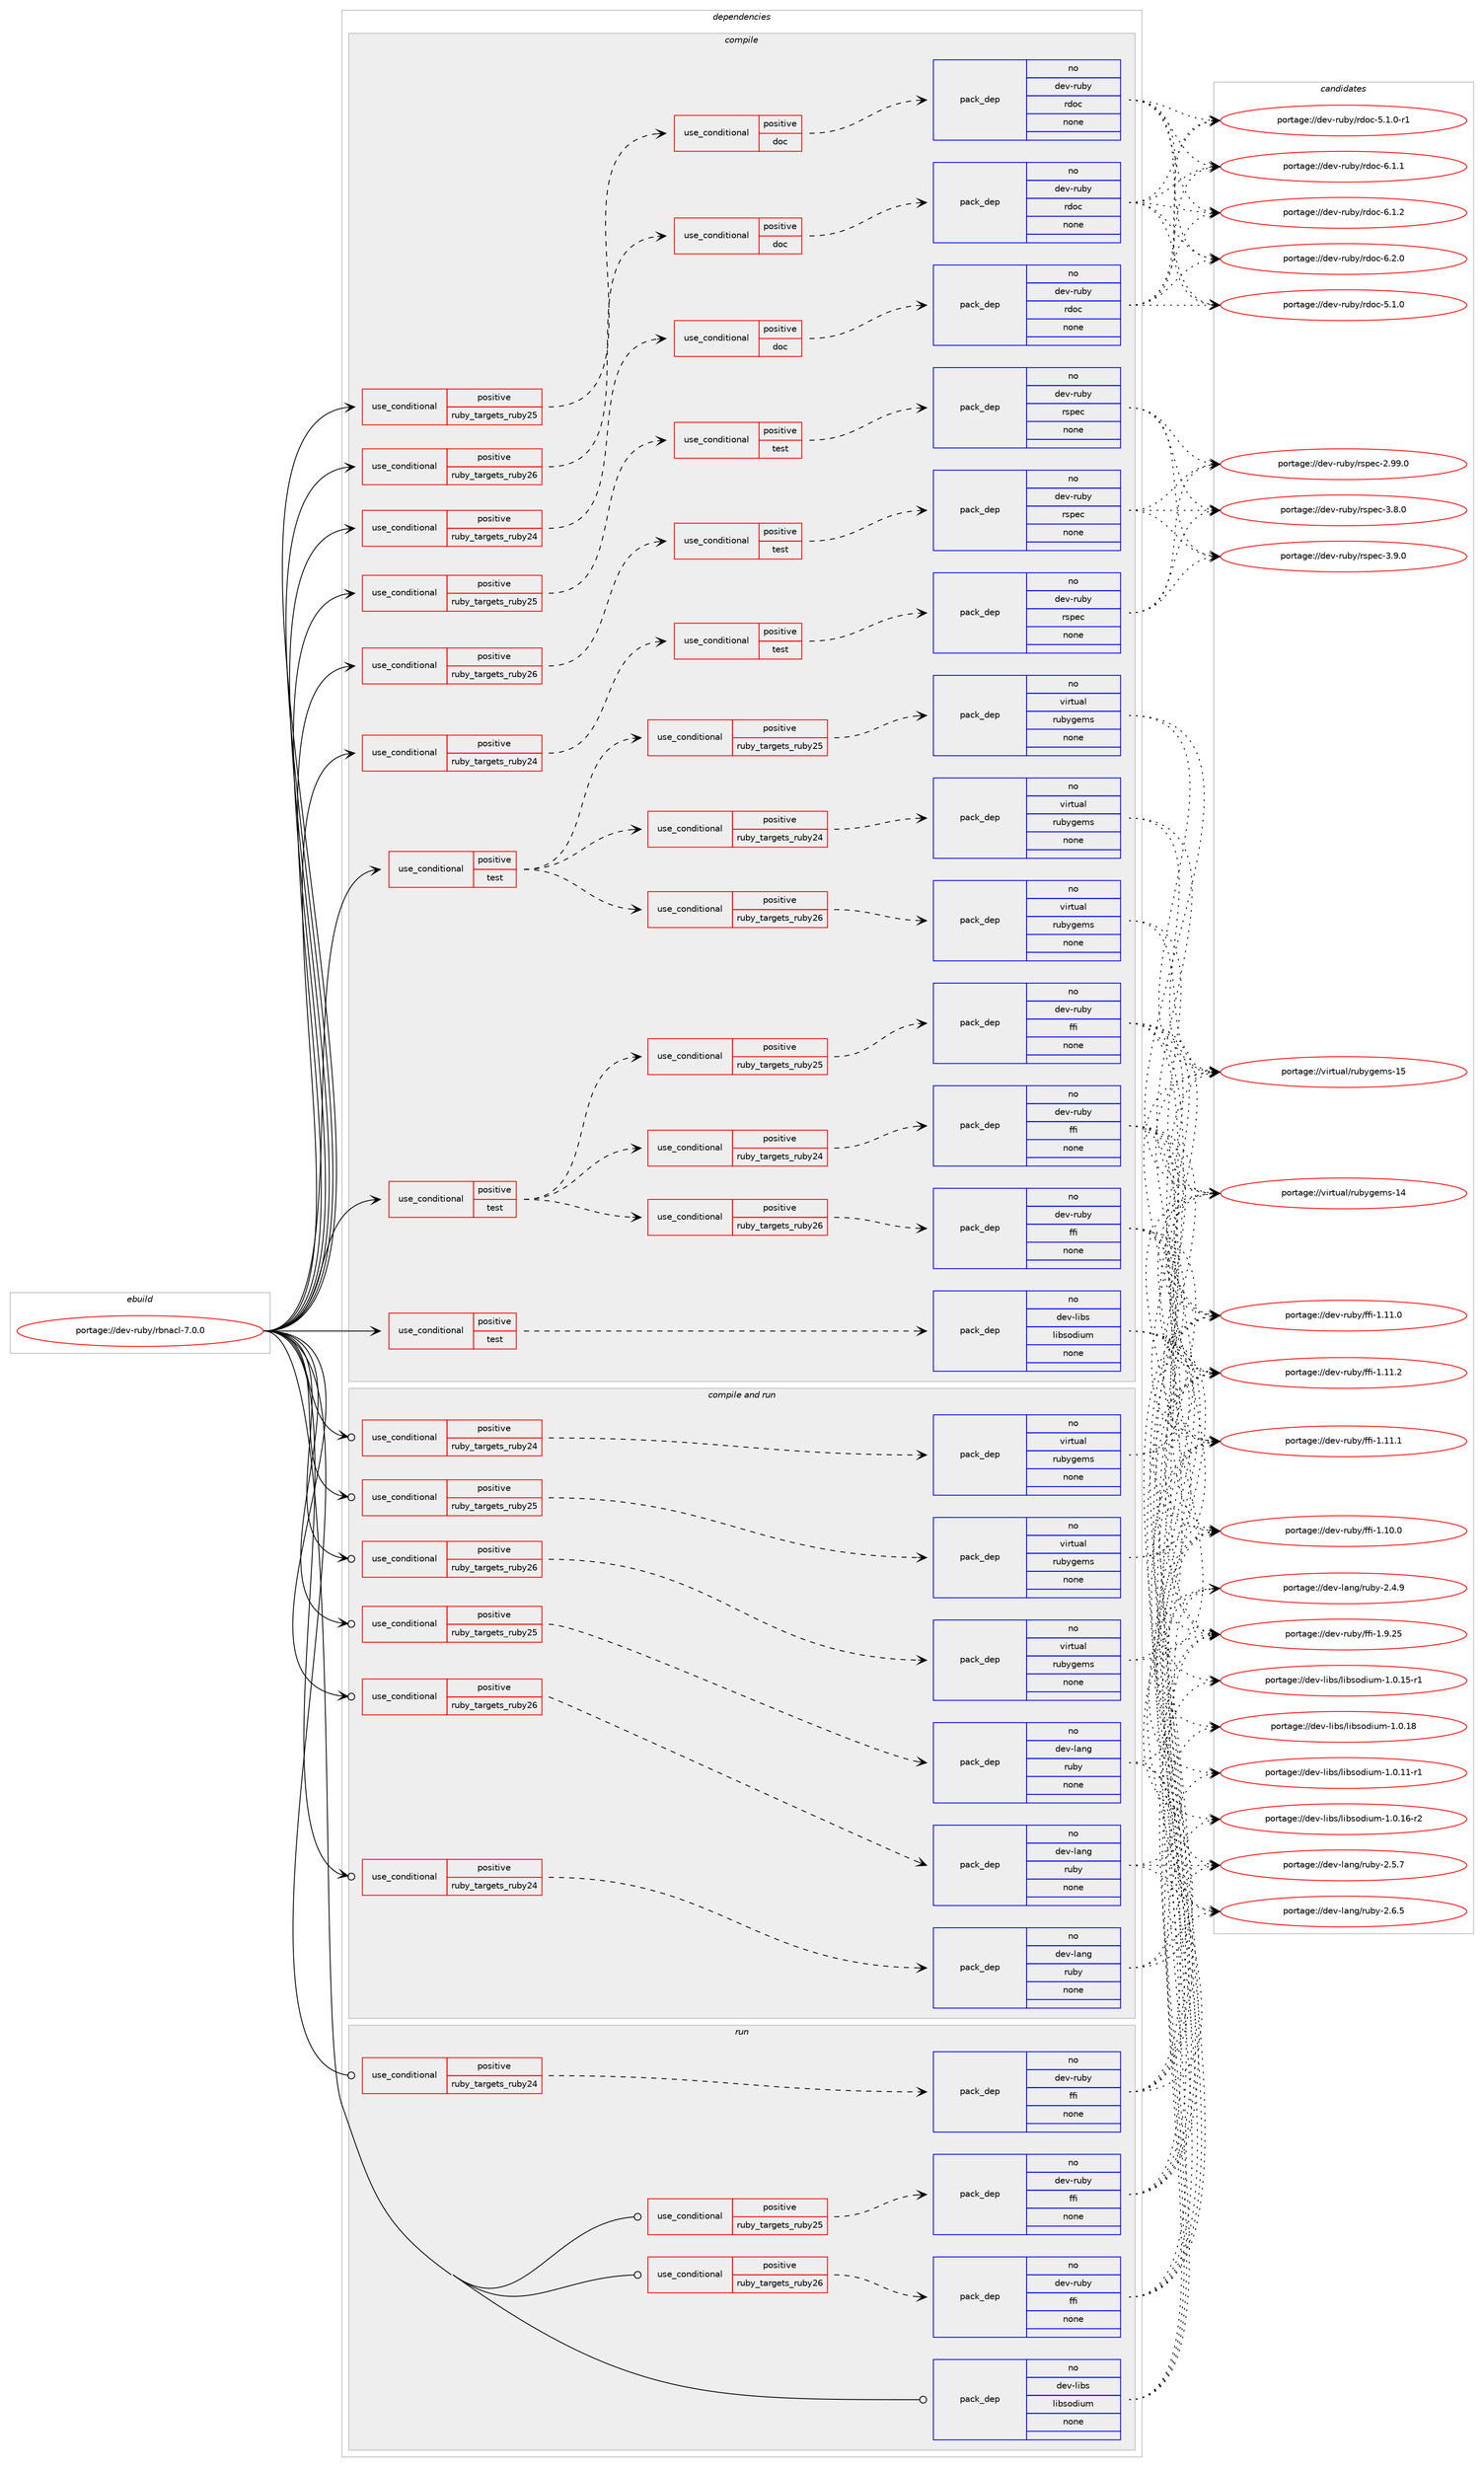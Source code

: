 digraph prolog {

# *************
# Graph options
# *************

newrank=true;
concentrate=true;
compound=true;
graph [rankdir=LR,fontname=Helvetica,fontsize=10,ranksep=1.5];#, ranksep=2.5, nodesep=0.2];
edge  [arrowhead=vee];
node  [fontname=Helvetica,fontsize=10];

# **********
# The ebuild
# **********

subgraph cluster_leftcol {
color=gray;
rank=same;
label=<<i>ebuild</i>>;
id [label="portage://dev-ruby/rbnacl-7.0.0", color=red, width=4, href="../dev-ruby/rbnacl-7.0.0.svg"];
}

# ****************
# The dependencies
# ****************

subgraph cluster_midcol {
color=gray;
label=<<i>dependencies</i>>;
subgraph cluster_compile {
fillcolor="#eeeeee";
style=filled;
label=<<i>compile</i>>;
subgraph cond60704 {
dependency237581 [label=<<TABLE BORDER="0" CELLBORDER="1" CELLSPACING="0" CELLPADDING="4"><TR><TD ROWSPAN="3" CELLPADDING="10">use_conditional</TD></TR><TR><TD>positive</TD></TR><TR><TD>ruby_targets_ruby24</TD></TR></TABLE>>, shape=none, color=red];
subgraph cond60705 {
dependency237582 [label=<<TABLE BORDER="0" CELLBORDER="1" CELLSPACING="0" CELLPADDING="4"><TR><TD ROWSPAN="3" CELLPADDING="10">use_conditional</TD></TR><TR><TD>positive</TD></TR><TR><TD>doc</TD></TR></TABLE>>, shape=none, color=red];
subgraph pack173332 {
dependency237583 [label=<<TABLE BORDER="0" CELLBORDER="1" CELLSPACING="0" CELLPADDING="4" WIDTH="220"><TR><TD ROWSPAN="6" CELLPADDING="30">pack_dep</TD></TR><TR><TD WIDTH="110">no</TD></TR><TR><TD>dev-ruby</TD></TR><TR><TD>rdoc</TD></TR><TR><TD>none</TD></TR><TR><TD></TD></TR></TABLE>>, shape=none, color=blue];
}
dependency237582:e -> dependency237583:w [weight=20,style="dashed",arrowhead="vee"];
}
dependency237581:e -> dependency237582:w [weight=20,style="dashed",arrowhead="vee"];
}
id:e -> dependency237581:w [weight=20,style="solid",arrowhead="vee"];
subgraph cond60706 {
dependency237584 [label=<<TABLE BORDER="0" CELLBORDER="1" CELLSPACING="0" CELLPADDING="4"><TR><TD ROWSPAN="3" CELLPADDING="10">use_conditional</TD></TR><TR><TD>positive</TD></TR><TR><TD>ruby_targets_ruby24</TD></TR></TABLE>>, shape=none, color=red];
subgraph cond60707 {
dependency237585 [label=<<TABLE BORDER="0" CELLBORDER="1" CELLSPACING="0" CELLPADDING="4"><TR><TD ROWSPAN="3" CELLPADDING="10">use_conditional</TD></TR><TR><TD>positive</TD></TR><TR><TD>test</TD></TR></TABLE>>, shape=none, color=red];
subgraph pack173333 {
dependency237586 [label=<<TABLE BORDER="0" CELLBORDER="1" CELLSPACING="0" CELLPADDING="4" WIDTH="220"><TR><TD ROWSPAN="6" CELLPADDING="30">pack_dep</TD></TR><TR><TD WIDTH="110">no</TD></TR><TR><TD>dev-ruby</TD></TR><TR><TD>rspec</TD></TR><TR><TD>none</TD></TR><TR><TD></TD></TR></TABLE>>, shape=none, color=blue];
}
dependency237585:e -> dependency237586:w [weight=20,style="dashed",arrowhead="vee"];
}
dependency237584:e -> dependency237585:w [weight=20,style="dashed",arrowhead="vee"];
}
id:e -> dependency237584:w [weight=20,style="solid",arrowhead="vee"];
subgraph cond60708 {
dependency237587 [label=<<TABLE BORDER="0" CELLBORDER="1" CELLSPACING="0" CELLPADDING="4"><TR><TD ROWSPAN="3" CELLPADDING="10">use_conditional</TD></TR><TR><TD>positive</TD></TR><TR><TD>ruby_targets_ruby25</TD></TR></TABLE>>, shape=none, color=red];
subgraph cond60709 {
dependency237588 [label=<<TABLE BORDER="0" CELLBORDER="1" CELLSPACING="0" CELLPADDING="4"><TR><TD ROWSPAN="3" CELLPADDING="10">use_conditional</TD></TR><TR><TD>positive</TD></TR><TR><TD>doc</TD></TR></TABLE>>, shape=none, color=red];
subgraph pack173334 {
dependency237589 [label=<<TABLE BORDER="0" CELLBORDER="1" CELLSPACING="0" CELLPADDING="4" WIDTH="220"><TR><TD ROWSPAN="6" CELLPADDING="30">pack_dep</TD></TR><TR><TD WIDTH="110">no</TD></TR><TR><TD>dev-ruby</TD></TR><TR><TD>rdoc</TD></TR><TR><TD>none</TD></TR><TR><TD></TD></TR></TABLE>>, shape=none, color=blue];
}
dependency237588:e -> dependency237589:w [weight=20,style="dashed",arrowhead="vee"];
}
dependency237587:e -> dependency237588:w [weight=20,style="dashed",arrowhead="vee"];
}
id:e -> dependency237587:w [weight=20,style="solid",arrowhead="vee"];
subgraph cond60710 {
dependency237590 [label=<<TABLE BORDER="0" CELLBORDER="1" CELLSPACING="0" CELLPADDING="4"><TR><TD ROWSPAN="3" CELLPADDING="10">use_conditional</TD></TR><TR><TD>positive</TD></TR><TR><TD>ruby_targets_ruby25</TD></TR></TABLE>>, shape=none, color=red];
subgraph cond60711 {
dependency237591 [label=<<TABLE BORDER="0" CELLBORDER="1" CELLSPACING="0" CELLPADDING="4"><TR><TD ROWSPAN="3" CELLPADDING="10">use_conditional</TD></TR><TR><TD>positive</TD></TR><TR><TD>test</TD></TR></TABLE>>, shape=none, color=red];
subgraph pack173335 {
dependency237592 [label=<<TABLE BORDER="0" CELLBORDER="1" CELLSPACING="0" CELLPADDING="4" WIDTH="220"><TR><TD ROWSPAN="6" CELLPADDING="30">pack_dep</TD></TR><TR><TD WIDTH="110">no</TD></TR><TR><TD>dev-ruby</TD></TR><TR><TD>rspec</TD></TR><TR><TD>none</TD></TR><TR><TD></TD></TR></TABLE>>, shape=none, color=blue];
}
dependency237591:e -> dependency237592:w [weight=20,style="dashed",arrowhead="vee"];
}
dependency237590:e -> dependency237591:w [weight=20,style="dashed",arrowhead="vee"];
}
id:e -> dependency237590:w [weight=20,style="solid",arrowhead="vee"];
subgraph cond60712 {
dependency237593 [label=<<TABLE BORDER="0" CELLBORDER="1" CELLSPACING="0" CELLPADDING="4"><TR><TD ROWSPAN="3" CELLPADDING="10">use_conditional</TD></TR><TR><TD>positive</TD></TR><TR><TD>ruby_targets_ruby26</TD></TR></TABLE>>, shape=none, color=red];
subgraph cond60713 {
dependency237594 [label=<<TABLE BORDER="0" CELLBORDER="1" CELLSPACING="0" CELLPADDING="4"><TR><TD ROWSPAN="3" CELLPADDING="10">use_conditional</TD></TR><TR><TD>positive</TD></TR><TR><TD>doc</TD></TR></TABLE>>, shape=none, color=red];
subgraph pack173336 {
dependency237595 [label=<<TABLE BORDER="0" CELLBORDER="1" CELLSPACING="0" CELLPADDING="4" WIDTH="220"><TR><TD ROWSPAN="6" CELLPADDING="30">pack_dep</TD></TR><TR><TD WIDTH="110">no</TD></TR><TR><TD>dev-ruby</TD></TR><TR><TD>rdoc</TD></TR><TR><TD>none</TD></TR><TR><TD></TD></TR></TABLE>>, shape=none, color=blue];
}
dependency237594:e -> dependency237595:w [weight=20,style="dashed",arrowhead="vee"];
}
dependency237593:e -> dependency237594:w [weight=20,style="dashed",arrowhead="vee"];
}
id:e -> dependency237593:w [weight=20,style="solid",arrowhead="vee"];
subgraph cond60714 {
dependency237596 [label=<<TABLE BORDER="0" CELLBORDER="1" CELLSPACING="0" CELLPADDING="4"><TR><TD ROWSPAN="3" CELLPADDING="10">use_conditional</TD></TR><TR><TD>positive</TD></TR><TR><TD>ruby_targets_ruby26</TD></TR></TABLE>>, shape=none, color=red];
subgraph cond60715 {
dependency237597 [label=<<TABLE BORDER="0" CELLBORDER="1" CELLSPACING="0" CELLPADDING="4"><TR><TD ROWSPAN="3" CELLPADDING="10">use_conditional</TD></TR><TR><TD>positive</TD></TR><TR><TD>test</TD></TR></TABLE>>, shape=none, color=red];
subgraph pack173337 {
dependency237598 [label=<<TABLE BORDER="0" CELLBORDER="1" CELLSPACING="0" CELLPADDING="4" WIDTH="220"><TR><TD ROWSPAN="6" CELLPADDING="30">pack_dep</TD></TR><TR><TD WIDTH="110">no</TD></TR><TR><TD>dev-ruby</TD></TR><TR><TD>rspec</TD></TR><TR><TD>none</TD></TR><TR><TD></TD></TR></TABLE>>, shape=none, color=blue];
}
dependency237597:e -> dependency237598:w [weight=20,style="dashed",arrowhead="vee"];
}
dependency237596:e -> dependency237597:w [weight=20,style="dashed",arrowhead="vee"];
}
id:e -> dependency237596:w [weight=20,style="solid",arrowhead="vee"];
subgraph cond60716 {
dependency237599 [label=<<TABLE BORDER="0" CELLBORDER="1" CELLSPACING="0" CELLPADDING="4"><TR><TD ROWSPAN="3" CELLPADDING="10">use_conditional</TD></TR><TR><TD>positive</TD></TR><TR><TD>test</TD></TR></TABLE>>, shape=none, color=red];
subgraph cond60717 {
dependency237600 [label=<<TABLE BORDER="0" CELLBORDER="1" CELLSPACING="0" CELLPADDING="4"><TR><TD ROWSPAN="3" CELLPADDING="10">use_conditional</TD></TR><TR><TD>positive</TD></TR><TR><TD>ruby_targets_ruby24</TD></TR></TABLE>>, shape=none, color=red];
subgraph pack173338 {
dependency237601 [label=<<TABLE BORDER="0" CELLBORDER="1" CELLSPACING="0" CELLPADDING="4" WIDTH="220"><TR><TD ROWSPAN="6" CELLPADDING="30">pack_dep</TD></TR><TR><TD WIDTH="110">no</TD></TR><TR><TD>dev-ruby</TD></TR><TR><TD>ffi</TD></TR><TR><TD>none</TD></TR><TR><TD></TD></TR></TABLE>>, shape=none, color=blue];
}
dependency237600:e -> dependency237601:w [weight=20,style="dashed",arrowhead="vee"];
}
dependency237599:e -> dependency237600:w [weight=20,style="dashed",arrowhead="vee"];
subgraph cond60718 {
dependency237602 [label=<<TABLE BORDER="0" CELLBORDER="1" CELLSPACING="0" CELLPADDING="4"><TR><TD ROWSPAN="3" CELLPADDING="10">use_conditional</TD></TR><TR><TD>positive</TD></TR><TR><TD>ruby_targets_ruby25</TD></TR></TABLE>>, shape=none, color=red];
subgraph pack173339 {
dependency237603 [label=<<TABLE BORDER="0" CELLBORDER="1" CELLSPACING="0" CELLPADDING="4" WIDTH="220"><TR><TD ROWSPAN="6" CELLPADDING="30">pack_dep</TD></TR><TR><TD WIDTH="110">no</TD></TR><TR><TD>dev-ruby</TD></TR><TR><TD>ffi</TD></TR><TR><TD>none</TD></TR><TR><TD></TD></TR></TABLE>>, shape=none, color=blue];
}
dependency237602:e -> dependency237603:w [weight=20,style="dashed",arrowhead="vee"];
}
dependency237599:e -> dependency237602:w [weight=20,style="dashed",arrowhead="vee"];
subgraph cond60719 {
dependency237604 [label=<<TABLE BORDER="0" CELLBORDER="1" CELLSPACING="0" CELLPADDING="4"><TR><TD ROWSPAN="3" CELLPADDING="10">use_conditional</TD></TR><TR><TD>positive</TD></TR><TR><TD>ruby_targets_ruby26</TD></TR></TABLE>>, shape=none, color=red];
subgraph pack173340 {
dependency237605 [label=<<TABLE BORDER="0" CELLBORDER="1" CELLSPACING="0" CELLPADDING="4" WIDTH="220"><TR><TD ROWSPAN="6" CELLPADDING="30">pack_dep</TD></TR><TR><TD WIDTH="110">no</TD></TR><TR><TD>dev-ruby</TD></TR><TR><TD>ffi</TD></TR><TR><TD>none</TD></TR><TR><TD></TD></TR></TABLE>>, shape=none, color=blue];
}
dependency237604:e -> dependency237605:w [weight=20,style="dashed",arrowhead="vee"];
}
dependency237599:e -> dependency237604:w [weight=20,style="dashed",arrowhead="vee"];
}
id:e -> dependency237599:w [weight=20,style="solid",arrowhead="vee"];
subgraph cond60720 {
dependency237606 [label=<<TABLE BORDER="0" CELLBORDER="1" CELLSPACING="0" CELLPADDING="4"><TR><TD ROWSPAN="3" CELLPADDING="10">use_conditional</TD></TR><TR><TD>positive</TD></TR><TR><TD>test</TD></TR></TABLE>>, shape=none, color=red];
subgraph cond60721 {
dependency237607 [label=<<TABLE BORDER="0" CELLBORDER="1" CELLSPACING="0" CELLPADDING="4"><TR><TD ROWSPAN="3" CELLPADDING="10">use_conditional</TD></TR><TR><TD>positive</TD></TR><TR><TD>ruby_targets_ruby24</TD></TR></TABLE>>, shape=none, color=red];
subgraph pack173341 {
dependency237608 [label=<<TABLE BORDER="0" CELLBORDER="1" CELLSPACING="0" CELLPADDING="4" WIDTH="220"><TR><TD ROWSPAN="6" CELLPADDING="30">pack_dep</TD></TR><TR><TD WIDTH="110">no</TD></TR><TR><TD>virtual</TD></TR><TR><TD>rubygems</TD></TR><TR><TD>none</TD></TR><TR><TD></TD></TR></TABLE>>, shape=none, color=blue];
}
dependency237607:e -> dependency237608:w [weight=20,style="dashed",arrowhead="vee"];
}
dependency237606:e -> dependency237607:w [weight=20,style="dashed",arrowhead="vee"];
subgraph cond60722 {
dependency237609 [label=<<TABLE BORDER="0" CELLBORDER="1" CELLSPACING="0" CELLPADDING="4"><TR><TD ROWSPAN="3" CELLPADDING="10">use_conditional</TD></TR><TR><TD>positive</TD></TR><TR><TD>ruby_targets_ruby25</TD></TR></TABLE>>, shape=none, color=red];
subgraph pack173342 {
dependency237610 [label=<<TABLE BORDER="0" CELLBORDER="1" CELLSPACING="0" CELLPADDING="4" WIDTH="220"><TR><TD ROWSPAN="6" CELLPADDING="30">pack_dep</TD></TR><TR><TD WIDTH="110">no</TD></TR><TR><TD>virtual</TD></TR><TR><TD>rubygems</TD></TR><TR><TD>none</TD></TR><TR><TD></TD></TR></TABLE>>, shape=none, color=blue];
}
dependency237609:e -> dependency237610:w [weight=20,style="dashed",arrowhead="vee"];
}
dependency237606:e -> dependency237609:w [weight=20,style="dashed",arrowhead="vee"];
subgraph cond60723 {
dependency237611 [label=<<TABLE BORDER="0" CELLBORDER="1" CELLSPACING="0" CELLPADDING="4"><TR><TD ROWSPAN="3" CELLPADDING="10">use_conditional</TD></TR><TR><TD>positive</TD></TR><TR><TD>ruby_targets_ruby26</TD></TR></TABLE>>, shape=none, color=red];
subgraph pack173343 {
dependency237612 [label=<<TABLE BORDER="0" CELLBORDER="1" CELLSPACING="0" CELLPADDING="4" WIDTH="220"><TR><TD ROWSPAN="6" CELLPADDING="30">pack_dep</TD></TR><TR><TD WIDTH="110">no</TD></TR><TR><TD>virtual</TD></TR><TR><TD>rubygems</TD></TR><TR><TD>none</TD></TR><TR><TD></TD></TR></TABLE>>, shape=none, color=blue];
}
dependency237611:e -> dependency237612:w [weight=20,style="dashed",arrowhead="vee"];
}
dependency237606:e -> dependency237611:w [weight=20,style="dashed",arrowhead="vee"];
}
id:e -> dependency237606:w [weight=20,style="solid",arrowhead="vee"];
subgraph cond60724 {
dependency237613 [label=<<TABLE BORDER="0" CELLBORDER="1" CELLSPACING="0" CELLPADDING="4"><TR><TD ROWSPAN="3" CELLPADDING="10">use_conditional</TD></TR><TR><TD>positive</TD></TR><TR><TD>test</TD></TR></TABLE>>, shape=none, color=red];
subgraph pack173344 {
dependency237614 [label=<<TABLE BORDER="0" CELLBORDER="1" CELLSPACING="0" CELLPADDING="4" WIDTH="220"><TR><TD ROWSPAN="6" CELLPADDING="30">pack_dep</TD></TR><TR><TD WIDTH="110">no</TD></TR><TR><TD>dev-libs</TD></TR><TR><TD>libsodium</TD></TR><TR><TD>none</TD></TR><TR><TD></TD></TR></TABLE>>, shape=none, color=blue];
}
dependency237613:e -> dependency237614:w [weight=20,style="dashed",arrowhead="vee"];
}
id:e -> dependency237613:w [weight=20,style="solid",arrowhead="vee"];
}
subgraph cluster_compileandrun {
fillcolor="#eeeeee";
style=filled;
label=<<i>compile and run</i>>;
subgraph cond60725 {
dependency237615 [label=<<TABLE BORDER="0" CELLBORDER="1" CELLSPACING="0" CELLPADDING="4"><TR><TD ROWSPAN="3" CELLPADDING="10">use_conditional</TD></TR><TR><TD>positive</TD></TR><TR><TD>ruby_targets_ruby24</TD></TR></TABLE>>, shape=none, color=red];
subgraph pack173345 {
dependency237616 [label=<<TABLE BORDER="0" CELLBORDER="1" CELLSPACING="0" CELLPADDING="4" WIDTH="220"><TR><TD ROWSPAN="6" CELLPADDING="30">pack_dep</TD></TR><TR><TD WIDTH="110">no</TD></TR><TR><TD>dev-lang</TD></TR><TR><TD>ruby</TD></TR><TR><TD>none</TD></TR><TR><TD></TD></TR></TABLE>>, shape=none, color=blue];
}
dependency237615:e -> dependency237616:w [weight=20,style="dashed",arrowhead="vee"];
}
id:e -> dependency237615:w [weight=20,style="solid",arrowhead="odotvee"];
subgraph cond60726 {
dependency237617 [label=<<TABLE BORDER="0" CELLBORDER="1" CELLSPACING="0" CELLPADDING="4"><TR><TD ROWSPAN="3" CELLPADDING="10">use_conditional</TD></TR><TR><TD>positive</TD></TR><TR><TD>ruby_targets_ruby24</TD></TR></TABLE>>, shape=none, color=red];
subgraph pack173346 {
dependency237618 [label=<<TABLE BORDER="0" CELLBORDER="1" CELLSPACING="0" CELLPADDING="4" WIDTH="220"><TR><TD ROWSPAN="6" CELLPADDING="30">pack_dep</TD></TR><TR><TD WIDTH="110">no</TD></TR><TR><TD>virtual</TD></TR><TR><TD>rubygems</TD></TR><TR><TD>none</TD></TR><TR><TD></TD></TR></TABLE>>, shape=none, color=blue];
}
dependency237617:e -> dependency237618:w [weight=20,style="dashed",arrowhead="vee"];
}
id:e -> dependency237617:w [weight=20,style="solid",arrowhead="odotvee"];
subgraph cond60727 {
dependency237619 [label=<<TABLE BORDER="0" CELLBORDER="1" CELLSPACING="0" CELLPADDING="4"><TR><TD ROWSPAN="3" CELLPADDING="10">use_conditional</TD></TR><TR><TD>positive</TD></TR><TR><TD>ruby_targets_ruby25</TD></TR></TABLE>>, shape=none, color=red];
subgraph pack173347 {
dependency237620 [label=<<TABLE BORDER="0" CELLBORDER="1" CELLSPACING="0" CELLPADDING="4" WIDTH="220"><TR><TD ROWSPAN="6" CELLPADDING="30">pack_dep</TD></TR><TR><TD WIDTH="110">no</TD></TR><TR><TD>dev-lang</TD></TR><TR><TD>ruby</TD></TR><TR><TD>none</TD></TR><TR><TD></TD></TR></TABLE>>, shape=none, color=blue];
}
dependency237619:e -> dependency237620:w [weight=20,style="dashed",arrowhead="vee"];
}
id:e -> dependency237619:w [weight=20,style="solid",arrowhead="odotvee"];
subgraph cond60728 {
dependency237621 [label=<<TABLE BORDER="0" CELLBORDER="1" CELLSPACING="0" CELLPADDING="4"><TR><TD ROWSPAN="3" CELLPADDING="10">use_conditional</TD></TR><TR><TD>positive</TD></TR><TR><TD>ruby_targets_ruby25</TD></TR></TABLE>>, shape=none, color=red];
subgraph pack173348 {
dependency237622 [label=<<TABLE BORDER="0" CELLBORDER="1" CELLSPACING="0" CELLPADDING="4" WIDTH="220"><TR><TD ROWSPAN="6" CELLPADDING="30">pack_dep</TD></TR><TR><TD WIDTH="110">no</TD></TR><TR><TD>virtual</TD></TR><TR><TD>rubygems</TD></TR><TR><TD>none</TD></TR><TR><TD></TD></TR></TABLE>>, shape=none, color=blue];
}
dependency237621:e -> dependency237622:w [weight=20,style="dashed",arrowhead="vee"];
}
id:e -> dependency237621:w [weight=20,style="solid",arrowhead="odotvee"];
subgraph cond60729 {
dependency237623 [label=<<TABLE BORDER="0" CELLBORDER="1" CELLSPACING="0" CELLPADDING="4"><TR><TD ROWSPAN="3" CELLPADDING="10">use_conditional</TD></TR><TR><TD>positive</TD></TR><TR><TD>ruby_targets_ruby26</TD></TR></TABLE>>, shape=none, color=red];
subgraph pack173349 {
dependency237624 [label=<<TABLE BORDER="0" CELLBORDER="1" CELLSPACING="0" CELLPADDING="4" WIDTH="220"><TR><TD ROWSPAN="6" CELLPADDING="30">pack_dep</TD></TR><TR><TD WIDTH="110">no</TD></TR><TR><TD>dev-lang</TD></TR><TR><TD>ruby</TD></TR><TR><TD>none</TD></TR><TR><TD></TD></TR></TABLE>>, shape=none, color=blue];
}
dependency237623:e -> dependency237624:w [weight=20,style="dashed",arrowhead="vee"];
}
id:e -> dependency237623:w [weight=20,style="solid",arrowhead="odotvee"];
subgraph cond60730 {
dependency237625 [label=<<TABLE BORDER="0" CELLBORDER="1" CELLSPACING="0" CELLPADDING="4"><TR><TD ROWSPAN="3" CELLPADDING="10">use_conditional</TD></TR><TR><TD>positive</TD></TR><TR><TD>ruby_targets_ruby26</TD></TR></TABLE>>, shape=none, color=red];
subgraph pack173350 {
dependency237626 [label=<<TABLE BORDER="0" CELLBORDER="1" CELLSPACING="0" CELLPADDING="4" WIDTH="220"><TR><TD ROWSPAN="6" CELLPADDING="30">pack_dep</TD></TR><TR><TD WIDTH="110">no</TD></TR><TR><TD>virtual</TD></TR><TR><TD>rubygems</TD></TR><TR><TD>none</TD></TR><TR><TD></TD></TR></TABLE>>, shape=none, color=blue];
}
dependency237625:e -> dependency237626:w [weight=20,style="dashed",arrowhead="vee"];
}
id:e -> dependency237625:w [weight=20,style="solid",arrowhead="odotvee"];
}
subgraph cluster_run {
fillcolor="#eeeeee";
style=filled;
label=<<i>run</i>>;
subgraph cond60731 {
dependency237627 [label=<<TABLE BORDER="0" CELLBORDER="1" CELLSPACING="0" CELLPADDING="4"><TR><TD ROWSPAN="3" CELLPADDING="10">use_conditional</TD></TR><TR><TD>positive</TD></TR><TR><TD>ruby_targets_ruby24</TD></TR></TABLE>>, shape=none, color=red];
subgraph pack173351 {
dependency237628 [label=<<TABLE BORDER="0" CELLBORDER="1" CELLSPACING="0" CELLPADDING="4" WIDTH="220"><TR><TD ROWSPAN="6" CELLPADDING="30">pack_dep</TD></TR><TR><TD WIDTH="110">no</TD></TR><TR><TD>dev-ruby</TD></TR><TR><TD>ffi</TD></TR><TR><TD>none</TD></TR><TR><TD></TD></TR></TABLE>>, shape=none, color=blue];
}
dependency237627:e -> dependency237628:w [weight=20,style="dashed",arrowhead="vee"];
}
id:e -> dependency237627:w [weight=20,style="solid",arrowhead="odot"];
subgraph cond60732 {
dependency237629 [label=<<TABLE BORDER="0" CELLBORDER="1" CELLSPACING="0" CELLPADDING="4"><TR><TD ROWSPAN="3" CELLPADDING="10">use_conditional</TD></TR><TR><TD>positive</TD></TR><TR><TD>ruby_targets_ruby25</TD></TR></TABLE>>, shape=none, color=red];
subgraph pack173352 {
dependency237630 [label=<<TABLE BORDER="0" CELLBORDER="1" CELLSPACING="0" CELLPADDING="4" WIDTH="220"><TR><TD ROWSPAN="6" CELLPADDING="30">pack_dep</TD></TR><TR><TD WIDTH="110">no</TD></TR><TR><TD>dev-ruby</TD></TR><TR><TD>ffi</TD></TR><TR><TD>none</TD></TR><TR><TD></TD></TR></TABLE>>, shape=none, color=blue];
}
dependency237629:e -> dependency237630:w [weight=20,style="dashed",arrowhead="vee"];
}
id:e -> dependency237629:w [weight=20,style="solid",arrowhead="odot"];
subgraph cond60733 {
dependency237631 [label=<<TABLE BORDER="0" CELLBORDER="1" CELLSPACING="0" CELLPADDING="4"><TR><TD ROWSPAN="3" CELLPADDING="10">use_conditional</TD></TR><TR><TD>positive</TD></TR><TR><TD>ruby_targets_ruby26</TD></TR></TABLE>>, shape=none, color=red];
subgraph pack173353 {
dependency237632 [label=<<TABLE BORDER="0" CELLBORDER="1" CELLSPACING="0" CELLPADDING="4" WIDTH="220"><TR><TD ROWSPAN="6" CELLPADDING="30">pack_dep</TD></TR><TR><TD WIDTH="110">no</TD></TR><TR><TD>dev-ruby</TD></TR><TR><TD>ffi</TD></TR><TR><TD>none</TD></TR><TR><TD></TD></TR></TABLE>>, shape=none, color=blue];
}
dependency237631:e -> dependency237632:w [weight=20,style="dashed",arrowhead="vee"];
}
id:e -> dependency237631:w [weight=20,style="solid",arrowhead="odot"];
subgraph pack173354 {
dependency237633 [label=<<TABLE BORDER="0" CELLBORDER="1" CELLSPACING="0" CELLPADDING="4" WIDTH="220"><TR><TD ROWSPAN="6" CELLPADDING="30">pack_dep</TD></TR><TR><TD WIDTH="110">no</TD></TR><TR><TD>dev-libs</TD></TR><TR><TD>libsodium</TD></TR><TR><TD>none</TD></TR><TR><TD></TD></TR></TABLE>>, shape=none, color=blue];
}
id:e -> dependency237633:w [weight=20,style="solid",arrowhead="odot"];
}
}

# **************
# The candidates
# **************

subgraph cluster_choices {
rank=same;
color=gray;
label=<<i>candidates</i>>;

subgraph choice173332 {
color=black;
nodesep=1;
choiceportage10010111845114117981214711410011199455346494648 [label="portage://dev-ruby/rdoc-5.1.0", color=red, width=4,href="../dev-ruby/rdoc-5.1.0.svg"];
choiceportage100101118451141179812147114100111994553464946484511449 [label="portage://dev-ruby/rdoc-5.1.0-r1", color=red, width=4,href="../dev-ruby/rdoc-5.1.0-r1.svg"];
choiceportage10010111845114117981214711410011199455446494649 [label="portage://dev-ruby/rdoc-6.1.1", color=red, width=4,href="../dev-ruby/rdoc-6.1.1.svg"];
choiceportage10010111845114117981214711410011199455446494650 [label="portage://dev-ruby/rdoc-6.1.2", color=red, width=4,href="../dev-ruby/rdoc-6.1.2.svg"];
choiceportage10010111845114117981214711410011199455446504648 [label="portage://dev-ruby/rdoc-6.2.0", color=red, width=4,href="../dev-ruby/rdoc-6.2.0.svg"];
dependency237583:e -> choiceportage10010111845114117981214711410011199455346494648:w [style=dotted,weight="100"];
dependency237583:e -> choiceportage100101118451141179812147114100111994553464946484511449:w [style=dotted,weight="100"];
dependency237583:e -> choiceportage10010111845114117981214711410011199455446494649:w [style=dotted,weight="100"];
dependency237583:e -> choiceportage10010111845114117981214711410011199455446494650:w [style=dotted,weight="100"];
dependency237583:e -> choiceportage10010111845114117981214711410011199455446504648:w [style=dotted,weight="100"];
}
subgraph choice173333 {
color=black;
nodesep=1;
choiceportage1001011184511411798121471141151121019945504657574648 [label="portage://dev-ruby/rspec-2.99.0", color=red, width=4,href="../dev-ruby/rspec-2.99.0.svg"];
choiceportage10010111845114117981214711411511210199455146564648 [label="portage://dev-ruby/rspec-3.8.0", color=red, width=4,href="../dev-ruby/rspec-3.8.0.svg"];
choiceportage10010111845114117981214711411511210199455146574648 [label="portage://dev-ruby/rspec-3.9.0", color=red, width=4,href="../dev-ruby/rspec-3.9.0.svg"];
dependency237586:e -> choiceportage1001011184511411798121471141151121019945504657574648:w [style=dotted,weight="100"];
dependency237586:e -> choiceportage10010111845114117981214711411511210199455146564648:w [style=dotted,weight="100"];
dependency237586:e -> choiceportage10010111845114117981214711411511210199455146574648:w [style=dotted,weight="100"];
}
subgraph choice173334 {
color=black;
nodesep=1;
choiceportage10010111845114117981214711410011199455346494648 [label="portage://dev-ruby/rdoc-5.1.0", color=red, width=4,href="../dev-ruby/rdoc-5.1.0.svg"];
choiceportage100101118451141179812147114100111994553464946484511449 [label="portage://dev-ruby/rdoc-5.1.0-r1", color=red, width=4,href="../dev-ruby/rdoc-5.1.0-r1.svg"];
choiceportage10010111845114117981214711410011199455446494649 [label="portage://dev-ruby/rdoc-6.1.1", color=red, width=4,href="../dev-ruby/rdoc-6.1.1.svg"];
choiceportage10010111845114117981214711410011199455446494650 [label="portage://dev-ruby/rdoc-6.1.2", color=red, width=4,href="../dev-ruby/rdoc-6.1.2.svg"];
choiceportage10010111845114117981214711410011199455446504648 [label="portage://dev-ruby/rdoc-6.2.0", color=red, width=4,href="../dev-ruby/rdoc-6.2.0.svg"];
dependency237589:e -> choiceportage10010111845114117981214711410011199455346494648:w [style=dotted,weight="100"];
dependency237589:e -> choiceportage100101118451141179812147114100111994553464946484511449:w [style=dotted,weight="100"];
dependency237589:e -> choiceportage10010111845114117981214711410011199455446494649:w [style=dotted,weight="100"];
dependency237589:e -> choiceportage10010111845114117981214711410011199455446494650:w [style=dotted,weight="100"];
dependency237589:e -> choiceportage10010111845114117981214711410011199455446504648:w [style=dotted,weight="100"];
}
subgraph choice173335 {
color=black;
nodesep=1;
choiceportage1001011184511411798121471141151121019945504657574648 [label="portage://dev-ruby/rspec-2.99.0", color=red, width=4,href="../dev-ruby/rspec-2.99.0.svg"];
choiceportage10010111845114117981214711411511210199455146564648 [label="portage://dev-ruby/rspec-3.8.0", color=red, width=4,href="../dev-ruby/rspec-3.8.0.svg"];
choiceportage10010111845114117981214711411511210199455146574648 [label="portage://dev-ruby/rspec-3.9.0", color=red, width=4,href="../dev-ruby/rspec-3.9.0.svg"];
dependency237592:e -> choiceportage1001011184511411798121471141151121019945504657574648:w [style=dotted,weight="100"];
dependency237592:e -> choiceportage10010111845114117981214711411511210199455146564648:w [style=dotted,weight="100"];
dependency237592:e -> choiceportage10010111845114117981214711411511210199455146574648:w [style=dotted,weight="100"];
}
subgraph choice173336 {
color=black;
nodesep=1;
choiceportage10010111845114117981214711410011199455346494648 [label="portage://dev-ruby/rdoc-5.1.0", color=red, width=4,href="../dev-ruby/rdoc-5.1.0.svg"];
choiceportage100101118451141179812147114100111994553464946484511449 [label="portage://dev-ruby/rdoc-5.1.0-r1", color=red, width=4,href="../dev-ruby/rdoc-5.1.0-r1.svg"];
choiceportage10010111845114117981214711410011199455446494649 [label="portage://dev-ruby/rdoc-6.1.1", color=red, width=4,href="../dev-ruby/rdoc-6.1.1.svg"];
choiceportage10010111845114117981214711410011199455446494650 [label="portage://dev-ruby/rdoc-6.1.2", color=red, width=4,href="../dev-ruby/rdoc-6.1.2.svg"];
choiceportage10010111845114117981214711410011199455446504648 [label="portage://dev-ruby/rdoc-6.2.0", color=red, width=4,href="../dev-ruby/rdoc-6.2.0.svg"];
dependency237595:e -> choiceportage10010111845114117981214711410011199455346494648:w [style=dotted,weight="100"];
dependency237595:e -> choiceportage100101118451141179812147114100111994553464946484511449:w [style=dotted,weight="100"];
dependency237595:e -> choiceportage10010111845114117981214711410011199455446494649:w [style=dotted,weight="100"];
dependency237595:e -> choiceportage10010111845114117981214711410011199455446494650:w [style=dotted,weight="100"];
dependency237595:e -> choiceportage10010111845114117981214711410011199455446504648:w [style=dotted,weight="100"];
}
subgraph choice173337 {
color=black;
nodesep=1;
choiceportage1001011184511411798121471141151121019945504657574648 [label="portage://dev-ruby/rspec-2.99.0", color=red, width=4,href="../dev-ruby/rspec-2.99.0.svg"];
choiceportage10010111845114117981214711411511210199455146564648 [label="portage://dev-ruby/rspec-3.8.0", color=red, width=4,href="../dev-ruby/rspec-3.8.0.svg"];
choiceportage10010111845114117981214711411511210199455146574648 [label="portage://dev-ruby/rspec-3.9.0", color=red, width=4,href="../dev-ruby/rspec-3.9.0.svg"];
dependency237598:e -> choiceportage1001011184511411798121471141151121019945504657574648:w [style=dotted,weight="100"];
dependency237598:e -> choiceportage10010111845114117981214711411511210199455146564648:w [style=dotted,weight="100"];
dependency237598:e -> choiceportage10010111845114117981214711411511210199455146574648:w [style=dotted,weight="100"];
}
subgraph choice173338 {
color=black;
nodesep=1;
choiceportage10010111845114117981214710210210545494649484648 [label="portage://dev-ruby/ffi-1.10.0", color=red, width=4,href="../dev-ruby/ffi-1.10.0.svg"];
choiceportage10010111845114117981214710210210545494649494648 [label="portage://dev-ruby/ffi-1.11.0", color=red, width=4,href="../dev-ruby/ffi-1.11.0.svg"];
choiceportage10010111845114117981214710210210545494649494649 [label="portage://dev-ruby/ffi-1.11.1", color=red, width=4,href="../dev-ruby/ffi-1.11.1.svg"];
choiceportage10010111845114117981214710210210545494649494650 [label="portage://dev-ruby/ffi-1.11.2", color=red, width=4,href="../dev-ruby/ffi-1.11.2.svg"];
choiceportage10010111845114117981214710210210545494657465053 [label="portage://dev-ruby/ffi-1.9.25", color=red, width=4,href="../dev-ruby/ffi-1.9.25.svg"];
dependency237601:e -> choiceportage10010111845114117981214710210210545494649484648:w [style=dotted,weight="100"];
dependency237601:e -> choiceportage10010111845114117981214710210210545494649494648:w [style=dotted,weight="100"];
dependency237601:e -> choiceportage10010111845114117981214710210210545494649494649:w [style=dotted,weight="100"];
dependency237601:e -> choiceportage10010111845114117981214710210210545494649494650:w [style=dotted,weight="100"];
dependency237601:e -> choiceportage10010111845114117981214710210210545494657465053:w [style=dotted,weight="100"];
}
subgraph choice173339 {
color=black;
nodesep=1;
choiceportage10010111845114117981214710210210545494649484648 [label="portage://dev-ruby/ffi-1.10.0", color=red, width=4,href="../dev-ruby/ffi-1.10.0.svg"];
choiceportage10010111845114117981214710210210545494649494648 [label="portage://dev-ruby/ffi-1.11.0", color=red, width=4,href="../dev-ruby/ffi-1.11.0.svg"];
choiceportage10010111845114117981214710210210545494649494649 [label="portage://dev-ruby/ffi-1.11.1", color=red, width=4,href="../dev-ruby/ffi-1.11.1.svg"];
choiceportage10010111845114117981214710210210545494649494650 [label="portage://dev-ruby/ffi-1.11.2", color=red, width=4,href="../dev-ruby/ffi-1.11.2.svg"];
choiceportage10010111845114117981214710210210545494657465053 [label="portage://dev-ruby/ffi-1.9.25", color=red, width=4,href="../dev-ruby/ffi-1.9.25.svg"];
dependency237603:e -> choiceportage10010111845114117981214710210210545494649484648:w [style=dotted,weight="100"];
dependency237603:e -> choiceportage10010111845114117981214710210210545494649494648:w [style=dotted,weight="100"];
dependency237603:e -> choiceportage10010111845114117981214710210210545494649494649:w [style=dotted,weight="100"];
dependency237603:e -> choiceportage10010111845114117981214710210210545494649494650:w [style=dotted,weight="100"];
dependency237603:e -> choiceportage10010111845114117981214710210210545494657465053:w [style=dotted,weight="100"];
}
subgraph choice173340 {
color=black;
nodesep=1;
choiceportage10010111845114117981214710210210545494649484648 [label="portage://dev-ruby/ffi-1.10.0", color=red, width=4,href="../dev-ruby/ffi-1.10.0.svg"];
choiceportage10010111845114117981214710210210545494649494648 [label="portage://dev-ruby/ffi-1.11.0", color=red, width=4,href="../dev-ruby/ffi-1.11.0.svg"];
choiceportage10010111845114117981214710210210545494649494649 [label="portage://dev-ruby/ffi-1.11.1", color=red, width=4,href="../dev-ruby/ffi-1.11.1.svg"];
choiceportage10010111845114117981214710210210545494649494650 [label="portage://dev-ruby/ffi-1.11.2", color=red, width=4,href="../dev-ruby/ffi-1.11.2.svg"];
choiceportage10010111845114117981214710210210545494657465053 [label="portage://dev-ruby/ffi-1.9.25", color=red, width=4,href="../dev-ruby/ffi-1.9.25.svg"];
dependency237605:e -> choiceportage10010111845114117981214710210210545494649484648:w [style=dotted,weight="100"];
dependency237605:e -> choiceportage10010111845114117981214710210210545494649494648:w [style=dotted,weight="100"];
dependency237605:e -> choiceportage10010111845114117981214710210210545494649494649:w [style=dotted,weight="100"];
dependency237605:e -> choiceportage10010111845114117981214710210210545494649494650:w [style=dotted,weight="100"];
dependency237605:e -> choiceportage10010111845114117981214710210210545494657465053:w [style=dotted,weight="100"];
}
subgraph choice173341 {
color=black;
nodesep=1;
choiceportage118105114116117971084711411798121103101109115454952 [label="portage://virtual/rubygems-14", color=red, width=4,href="../virtual/rubygems-14.svg"];
choiceportage118105114116117971084711411798121103101109115454953 [label="portage://virtual/rubygems-15", color=red, width=4,href="../virtual/rubygems-15.svg"];
dependency237608:e -> choiceportage118105114116117971084711411798121103101109115454952:w [style=dotted,weight="100"];
dependency237608:e -> choiceportage118105114116117971084711411798121103101109115454953:w [style=dotted,weight="100"];
}
subgraph choice173342 {
color=black;
nodesep=1;
choiceportage118105114116117971084711411798121103101109115454952 [label="portage://virtual/rubygems-14", color=red, width=4,href="../virtual/rubygems-14.svg"];
choiceportage118105114116117971084711411798121103101109115454953 [label="portage://virtual/rubygems-15", color=red, width=4,href="../virtual/rubygems-15.svg"];
dependency237610:e -> choiceportage118105114116117971084711411798121103101109115454952:w [style=dotted,weight="100"];
dependency237610:e -> choiceportage118105114116117971084711411798121103101109115454953:w [style=dotted,weight="100"];
}
subgraph choice173343 {
color=black;
nodesep=1;
choiceportage118105114116117971084711411798121103101109115454952 [label="portage://virtual/rubygems-14", color=red, width=4,href="../virtual/rubygems-14.svg"];
choiceportage118105114116117971084711411798121103101109115454953 [label="portage://virtual/rubygems-15", color=red, width=4,href="../virtual/rubygems-15.svg"];
dependency237612:e -> choiceportage118105114116117971084711411798121103101109115454952:w [style=dotted,weight="100"];
dependency237612:e -> choiceportage118105114116117971084711411798121103101109115454953:w [style=dotted,weight="100"];
}
subgraph choice173344 {
color=black;
nodesep=1;
choiceportage10010111845108105981154710810598115111100105117109454946484649494511449 [label="portage://dev-libs/libsodium-1.0.11-r1", color=red, width=4,href="../dev-libs/libsodium-1.0.11-r1.svg"];
choiceportage10010111845108105981154710810598115111100105117109454946484649534511449 [label="portage://dev-libs/libsodium-1.0.15-r1", color=red, width=4,href="../dev-libs/libsodium-1.0.15-r1.svg"];
choiceportage10010111845108105981154710810598115111100105117109454946484649544511450 [label="portage://dev-libs/libsodium-1.0.16-r2", color=red, width=4,href="../dev-libs/libsodium-1.0.16-r2.svg"];
choiceportage1001011184510810598115471081059811511110010511710945494648464956 [label="portage://dev-libs/libsodium-1.0.18", color=red, width=4,href="../dev-libs/libsodium-1.0.18.svg"];
dependency237614:e -> choiceportage10010111845108105981154710810598115111100105117109454946484649494511449:w [style=dotted,weight="100"];
dependency237614:e -> choiceportage10010111845108105981154710810598115111100105117109454946484649534511449:w [style=dotted,weight="100"];
dependency237614:e -> choiceportage10010111845108105981154710810598115111100105117109454946484649544511450:w [style=dotted,weight="100"];
dependency237614:e -> choiceportage1001011184510810598115471081059811511110010511710945494648464956:w [style=dotted,weight="100"];
}
subgraph choice173345 {
color=black;
nodesep=1;
choiceportage10010111845108971101034711411798121455046524657 [label="portage://dev-lang/ruby-2.4.9", color=red, width=4,href="../dev-lang/ruby-2.4.9.svg"];
choiceportage10010111845108971101034711411798121455046534655 [label="portage://dev-lang/ruby-2.5.7", color=red, width=4,href="../dev-lang/ruby-2.5.7.svg"];
choiceportage10010111845108971101034711411798121455046544653 [label="portage://dev-lang/ruby-2.6.5", color=red, width=4,href="../dev-lang/ruby-2.6.5.svg"];
dependency237616:e -> choiceportage10010111845108971101034711411798121455046524657:w [style=dotted,weight="100"];
dependency237616:e -> choiceportage10010111845108971101034711411798121455046534655:w [style=dotted,weight="100"];
dependency237616:e -> choiceportage10010111845108971101034711411798121455046544653:w [style=dotted,weight="100"];
}
subgraph choice173346 {
color=black;
nodesep=1;
choiceportage118105114116117971084711411798121103101109115454952 [label="portage://virtual/rubygems-14", color=red, width=4,href="../virtual/rubygems-14.svg"];
choiceportage118105114116117971084711411798121103101109115454953 [label="portage://virtual/rubygems-15", color=red, width=4,href="../virtual/rubygems-15.svg"];
dependency237618:e -> choiceportage118105114116117971084711411798121103101109115454952:w [style=dotted,weight="100"];
dependency237618:e -> choiceportage118105114116117971084711411798121103101109115454953:w [style=dotted,weight="100"];
}
subgraph choice173347 {
color=black;
nodesep=1;
choiceportage10010111845108971101034711411798121455046524657 [label="portage://dev-lang/ruby-2.4.9", color=red, width=4,href="../dev-lang/ruby-2.4.9.svg"];
choiceportage10010111845108971101034711411798121455046534655 [label="portage://dev-lang/ruby-2.5.7", color=red, width=4,href="../dev-lang/ruby-2.5.7.svg"];
choiceportage10010111845108971101034711411798121455046544653 [label="portage://dev-lang/ruby-2.6.5", color=red, width=4,href="../dev-lang/ruby-2.6.5.svg"];
dependency237620:e -> choiceportage10010111845108971101034711411798121455046524657:w [style=dotted,weight="100"];
dependency237620:e -> choiceportage10010111845108971101034711411798121455046534655:w [style=dotted,weight="100"];
dependency237620:e -> choiceportage10010111845108971101034711411798121455046544653:w [style=dotted,weight="100"];
}
subgraph choice173348 {
color=black;
nodesep=1;
choiceportage118105114116117971084711411798121103101109115454952 [label="portage://virtual/rubygems-14", color=red, width=4,href="../virtual/rubygems-14.svg"];
choiceportage118105114116117971084711411798121103101109115454953 [label="portage://virtual/rubygems-15", color=red, width=4,href="../virtual/rubygems-15.svg"];
dependency237622:e -> choiceportage118105114116117971084711411798121103101109115454952:w [style=dotted,weight="100"];
dependency237622:e -> choiceportage118105114116117971084711411798121103101109115454953:w [style=dotted,weight="100"];
}
subgraph choice173349 {
color=black;
nodesep=1;
choiceportage10010111845108971101034711411798121455046524657 [label="portage://dev-lang/ruby-2.4.9", color=red, width=4,href="../dev-lang/ruby-2.4.9.svg"];
choiceportage10010111845108971101034711411798121455046534655 [label="portage://dev-lang/ruby-2.5.7", color=red, width=4,href="../dev-lang/ruby-2.5.7.svg"];
choiceportage10010111845108971101034711411798121455046544653 [label="portage://dev-lang/ruby-2.6.5", color=red, width=4,href="../dev-lang/ruby-2.6.5.svg"];
dependency237624:e -> choiceportage10010111845108971101034711411798121455046524657:w [style=dotted,weight="100"];
dependency237624:e -> choiceportage10010111845108971101034711411798121455046534655:w [style=dotted,weight="100"];
dependency237624:e -> choiceportage10010111845108971101034711411798121455046544653:w [style=dotted,weight="100"];
}
subgraph choice173350 {
color=black;
nodesep=1;
choiceportage118105114116117971084711411798121103101109115454952 [label="portage://virtual/rubygems-14", color=red, width=4,href="../virtual/rubygems-14.svg"];
choiceportage118105114116117971084711411798121103101109115454953 [label="portage://virtual/rubygems-15", color=red, width=4,href="../virtual/rubygems-15.svg"];
dependency237626:e -> choiceportage118105114116117971084711411798121103101109115454952:w [style=dotted,weight="100"];
dependency237626:e -> choiceportage118105114116117971084711411798121103101109115454953:w [style=dotted,weight="100"];
}
subgraph choice173351 {
color=black;
nodesep=1;
choiceportage10010111845114117981214710210210545494649484648 [label="portage://dev-ruby/ffi-1.10.0", color=red, width=4,href="../dev-ruby/ffi-1.10.0.svg"];
choiceportage10010111845114117981214710210210545494649494648 [label="portage://dev-ruby/ffi-1.11.0", color=red, width=4,href="../dev-ruby/ffi-1.11.0.svg"];
choiceportage10010111845114117981214710210210545494649494649 [label="portage://dev-ruby/ffi-1.11.1", color=red, width=4,href="../dev-ruby/ffi-1.11.1.svg"];
choiceportage10010111845114117981214710210210545494649494650 [label="portage://dev-ruby/ffi-1.11.2", color=red, width=4,href="../dev-ruby/ffi-1.11.2.svg"];
choiceportage10010111845114117981214710210210545494657465053 [label="portage://dev-ruby/ffi-1.9.25", color=red, width=4,href="../dev-ruby/ffi-1.9.25.svg"];
dependency237628:e -> choiceportage10010111845114117981214710210210545494649484648:w [style=dotted,weight="100"];
dependency237628:e -> choiceportage10010111845114117981214710210210545494649494648:w [style=dotted,weight="100"];
dependency237628:e -> choiceportage10010111845114117981214710210210545494649494649:w [style=dotted,weight="100"];
dependency237628:e -> choiceportage10010111845114117981214710210210545494649494650:w [style=dotted,weight="100"];
dependency237628:e -> choiceportage10010111845114117981214710210210545494657465053:w [style=dotted,weight="100"];
}
subgraph choice173352 {
color=black;
nodesep=1;
choiceportage10010111845114117981214710210210545494649484648 [label="portage://dev-ruby/ffi-1.10.0", color=red, width=4,href="../dev-ruby/ffi-1.10.0.svg"];
choiceportage10010111845114117981214710210210545494649494648 [label="portage://dev-ruby/ffi-1.11.0", color=red, width=4,href="../dev-ruby/ffi-1.11.0.svg"];
choiceportage10010111845114117981214710210210545494649494649 [label="portage://dev-ruby/ffi-1.11.1", color=red, width=4,href="../dev-ruby/ffi-1.11.1.svg"];
choiceportage10010111845114117981214710210210545494649494650 [label="portage://dev-ruby/ffi-1.11.2", color=red, width=4,href="../dev-ruby/ffi-1.11.2.svg"];
choiceportage10010111845114117981214710210210545494657465053 [label="portage://dev-ruby/ffi-1.9.25", color=red, width=4,href="../dev-ruby/ffi-1.9.25.svg"];
dependency237630:e -> choiceportage10010111845114117981214710210210545494649484648:w [style=dotted,weight="100"];
dependency237630:e -> choiceportage10010111845114117981214710210210545494649494648:w [style=dotted,weight="100"];
dependency237630:e -> choiceportage10010111845114117981214710210210545494649494649:w [style=dotted,weight="100"];
dependency237630:e -> choiceportage10010111845114117981214710210210545494649494650:w [style=dotted,weight="100"];
dependency237630:e -> choiceportage10010111845114117981214710210210545494657465053:w [style=dotted,weight="100"];
}
subgraph choice173353 {
color=black;
nodesep=1;
choiceportage10010111845114117981214710210210545494649484648 [label="portage://dev-ruby/ffi-1.10.0", color=red, width=4,href="../dev-ruby/ffi-1.10.0.svg"];
choiceportage10010111845114117981214710210210545494649494648 [label="portage://dev-ruby/ffi-1.11.0", color=red, width=4,href="../dev-ruby/ffi-1.11.0.svg"];
choiceportage10010111845114117981214710210210545494649494649 [label="portage://dev-ruby/ffi-1.11.1", color=red, width=4,href="../dev-ruby/ffi-1.11.1.svg"];
choiceportage10010111845114117981214710210210545494649494650 [label="portage://dev-ruby/ffi-1.11.2", color=red, width=4,href="../dev-ruby/ffi-1.11.2.svg"];
choiceportage10010111845114117981214710210210545494657465053 [label="portage://dev-ruby/ffi-1.9.25", color=red, width=4,href="../dev-ruby/ffi-1.9.25.svg"];
dependency237632:e -> choiceportage10010111845114117981214710210210545494649484648:w [style=dotted,weight="100"];
dependency237632:e -> choiceportage10010111845114117981214710210210545494649494648:w [style=dotted,weight="100"];
dependency237632:e -> choiceportage10010111845114117981214710210210545494649494649:w [style=dotted,weight="100"];
dependency237632:e -> choiceportage10010111845114117981214710210210545494649494650:w [style=dotted,weight="100"];
dependency237632:e -> choiceportage10010111845114117981214710210210545494657465053:w [style=dotted,weight="100"];
}
subgraph choice173354 {
color=black;
nodesep=1;
choiceportage10010111845108105981154710810598115111100105117109454946484649494511449 [label="portage://dev-libs/libsodium-1.0.11-r1", color=red, width=4,href="../dev-libs/libsodium-1.0.11-r1.svg"];
choiceportage10010111845108105981154710810598115111100105117109454946484649534511449 [label="portage://dev-libs/libsodium-1.0.15-r1", color=red, width=4,href="../dev-libs/libsodium-1.0.15-r1.svg"];
choiceportage10010111845108105981154710810598115111100105117109454946484649544511450 [label="portage://dev-libs/libsodium-1.0.16-r2", color=red, width=4,href="../dev-libs/libsodium-1.0.16-r2.svg"];
choiceportage1001011184510810598115471081059811511110010511710945494648464956 [label="portage://dev-libs/libsodium-1.0.18", color=red, width=4,href="../dev-libs/libsodium-1.0.18.svg"];
dependency237633:e -> choiceportage10010111845108105981154710810598115111100105117109454946484649494511449:w [style=dotted,weight="100"];
dependency237633:e -> choiceportage10010111845108105981154710810598115111100105117109454946484649534511449:w [style=dotted,weight="100"];
dependency237633:e -> choiceportage10010111845108105981154710810598115111100105117109454946484649544511450:w [style=dotted,weight="100"];
dependency237633:e -> choiceportage1001011184510810598115471081059811511110010511710945494648464956:w [style=dotted,weight="100"];
}
}

}
